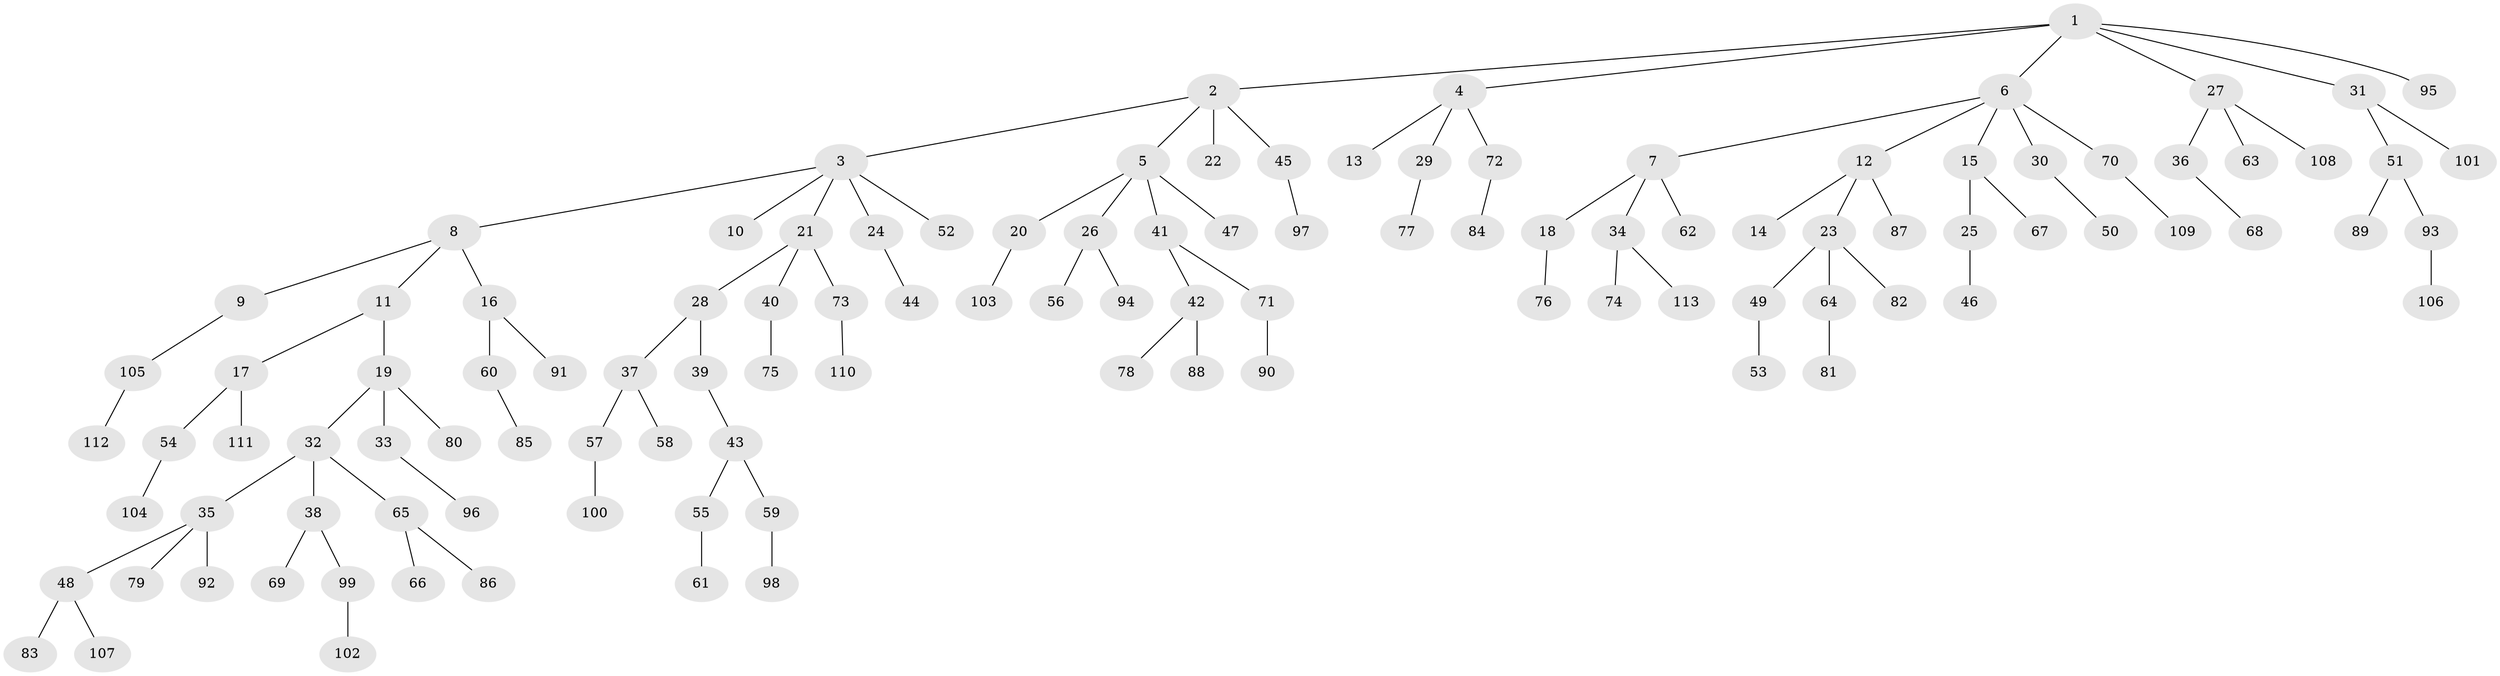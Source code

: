 // coarse degree distribution, {8: 0.02702702702702703, 4: 0.0945945945945946, 5: 0.05405405405405406, 3: 0.08108108108108109, 1: 0.6216216216216216, 2: 0.12162162162162163}
// Generated by graph-tools (version 1.1) at 2025/42/03/06/25 10:42:05]
// undirected, 113 vertices, 112 edges
graph export_dot {
graph [start="1"]
  node [color=gray90,style=filled];
  1;
  2;
  3;
  4;
  5;
  6;
  7;
  8;
  9;
  10;
  11;
  12;
  13;
  14;
  15;
  16;
  17;
  18;
  19;
  20;
  21;
  22;
  23;
  24;
  25;
  26;
  27;
  28;
  29;
  30;
  31;
  32;
  33;
  34;
  35;
  36;
  37;
  38;
  39;
  40;
  41;
  42;
  43;
  44;
  45;
  46;
  47;
  48;
  49;
  50;
  51;
  52;
  53;
  54;
  55;
  56;
  57;
  58;
  59;
  60;
  61;
  62;
  63;
  64;
  65;
  66;
  67;
  68;
  69;
  70;
  71;
  72;
  73;
  74;
  75;
  76;
  77;
  78;
  79;
  80;
  81;
  82;
  83;
  84;
  85;
  86;
  87;
  88;
  89;
  90;
  91;
  92;
  93;
  94;
  95;
  96;
  97;
  98;
  99;
  100;
  101;
  102;
  103;
  104;
  105;
  106;
  107;
  108;
  109;
  110;
  111;
  112;
  113;
  1 -- 2;
  1 -- 4;
  1 -- 6;
  1 -- 27;
  1 -- 31;
  1 -- 95;
  2 -- 3;
  2 -- 5;
  2 -- 22;
  2 -- 45;
  3 -- 8;
  3 -- 10;
  3 -- 21;
  3 -- 24;
  3 -- 52;
  4 -- 13;
  4 -- 29;
  4 -- 72;
  5 -- 20;
  5 -- 26;
  5 -- 41;
  5 -- 47;
  6 -- 7;
  6 -- 12;
  6 -- 15;
  6 -- 30;
  6 -- 70;
  7 -- 18;
  7 -- 34;
  7 -- 62;
  8 -- 9;
  8 -- 11;
  8 -- 16;
  9 -- 105;
  11 -- 17;
  11 -- 19;
  12 -- 14;
  12 -- 23;
  12 -- 87;
  15 -- 25;
  15 -- 67;
  16 -- 60;
  16 -- 91;
  17 -- 54;
  17 -- 111;
  18 -- 76;
  19 -- 32;
  19 -- 33;
  19 -- 80;
  20 -- 103;
  21 -- 28;
  21 -- 40;
  21 -- 73;
  23 -- 49;
  23 -- 64;
  23 -- 82;
  24 -- 44;
  25 -- 46;
  26 -- 56;
  26 -- 94;
  27 -- 36;
  27 -- 63;
  27 -- 108;
  28 -- 37;
  28 -- 39;
  29 -- 77;
  30 -- 50;
  31 -- 51;
  31 -- 101;
  32 -- 35;
  32 -- 38;
  32 -- 65;
  33 -- 96;
  34 -- 74;
  34 -- 113;
  35 -- 48;
  35 -- 79;
  35 -- 92;
  36 -- 68;
  37 -- 57;
  37 -- 58;
  38 -- 69;
  38 -- 99;
  39 -- 43;
  40 -- 75;
  41 -- 42;
  41 -- 71;
  42 -- 78;
  42 -- 88;
  43 -- 55;
  43 -- 59;
  45 -- 97;
  48 -- 83;
  48 -- 107;
  49 -- 53;
  51 -- 89;
  51 -- 93;
  54 -- 104;
  55 -- 61;
  57 -- 100;
  59 -- 98;
  60 -- 85;
  64 -- 81;
  65 -- 66;
  65 -- 86;
  70 -- 109;
  71 -- 90;
  72 -- 84;
  73 -- 110;
  93 -- 106;
  99 -- 102;
  105 -- 112;
}
